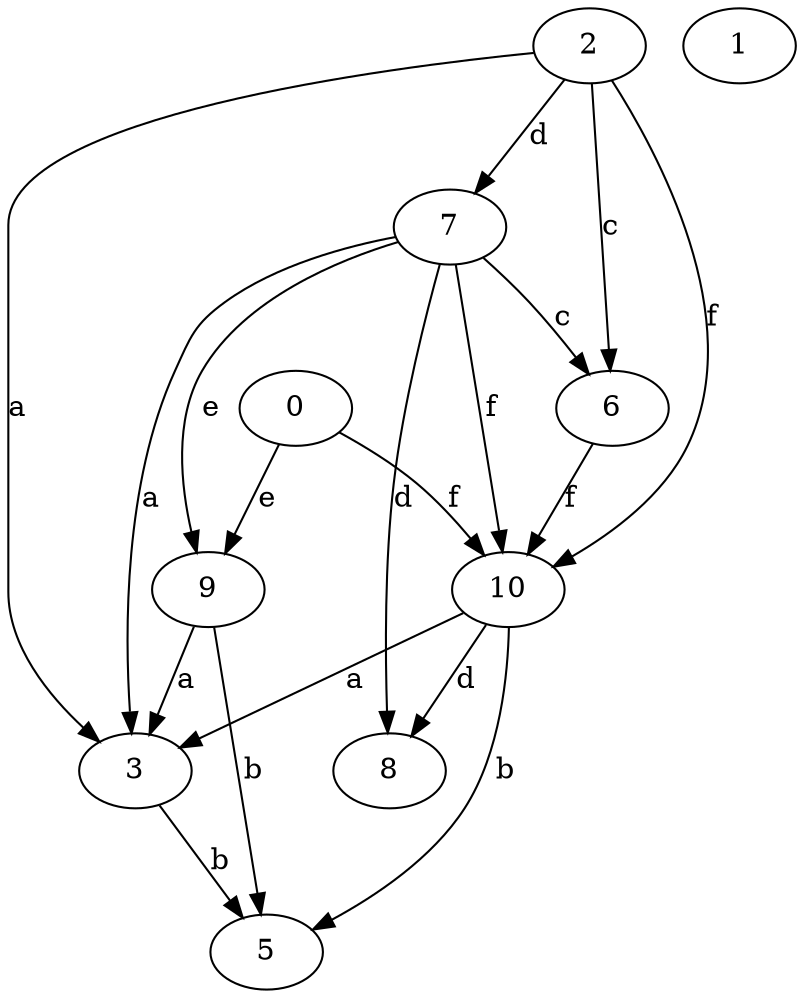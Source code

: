 strict digraph  {
2;
3;
0;
5;
6;
7;
1;
8;
9;
10;
2 -> 3  [label=a];
2 -> 6  [label=c];
2 -> 7  [label=d];
2 -> 10  [label=f];
3 -> 5  [label=b];
0 -> 9  [label=e];
0 -> 10  [label=f];
6 -> 10  [label=f];
7 -> 3  [label=a];
7 -> 6  [label=c];
7 -> 8  [label=d];
7 -> 9  [label=e];
7 -> 10  [label=f];
9 -> 3  [label=a];
9 -> 5  [label=b];
10 -> 3  [label=a];
10 -> 5  [label=b];
10 -> 8  [label=d];
}
